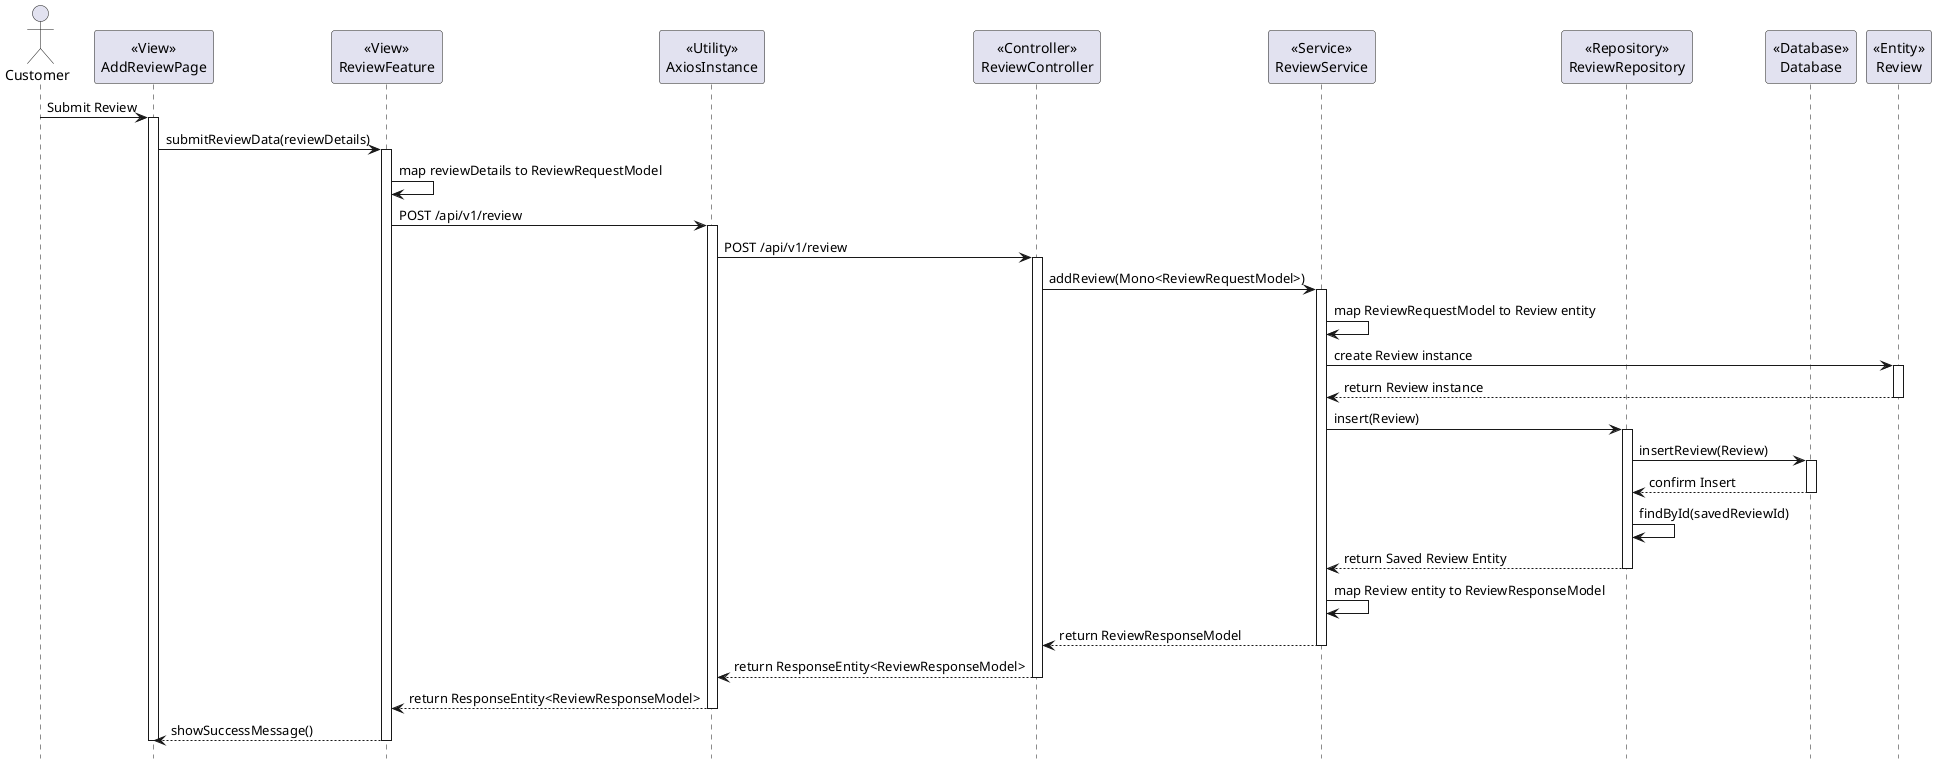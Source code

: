 @startuml
hide footbox
actor Customer

participant AddReviewPage as "<<View>>\nAddReviewPage"
participant ReviewFeature as "<<View>>\nReviewFeature"
participant AxiosInstance as "<<Utility>>\nAxiosInstance"
participant ReviewController as "<<Controller>>\nReviewController"
participant ReviewService as "<<Service>>\nReviewService"
participant ReviewRepository as "<<Repository>>\nReviewRepository"
participant Database as "<<Database>>\nDatabase"
participant Review as "<<Entity>>\nReview"

' Add a new review
Customer -> AddReviewPage: Submit Review
activate AddReviewPage
AddReviewPage -> ReviewFeature: submitReviewData(reviewDetails)
activate ReviewFeature
ReviewFeature -> ReviewFeature: map reviewDetails to ReviewRequestModel
ReviewFeature -> AxiosInstance: POST /api/v1/review
activate AxiosInstance
AxiosInstance -> ReviewController: POST /api/v1/review
activate ReviewController
ReviewController -> ReviewService: addReview(Mono<ReviewRequestModel>)
activate ReviewService

' Map and save review
ReviewService -> ReviewService: map ReviewRequestModel to Review entity
ReviewService -> Review: create Review instance
activate Review
Review --> ReviewService: return Review instance
deactivate Review
ReviewService -> ReviewRepository: insert(Review)
activate ReviewRepository
ReviewRepository -> Database: insertReview(Review)
activate Database
Database --> ReviewRepository: confirm Insert
deactivate Database
ReviewRepository -> ReviewRepository: findById(savedReviewId)
ReviewRepository --> ReviewService: return Saved Review Entity
deactivate ReviewRepository
ReviewService -> ReviewService: map Review entity to ReviewResponseModel
ReviewService --> ReviewController: return ReviewResponseModel
deactivate ReviewService

ReviewController --> AxiosInstance: return ResponseEntity<ReviewResponseModel>
deactivate ReviewController
AxiosInstance --> ReviewFeature: return ResponseEntity<ReviewResponseModel>
deactivate AxiosInstance
ReviewFeature --> AddReviewPage: showSuccessMessage()
deactivate ReviewFeature
deactivate AddReviewPage
@enduml
